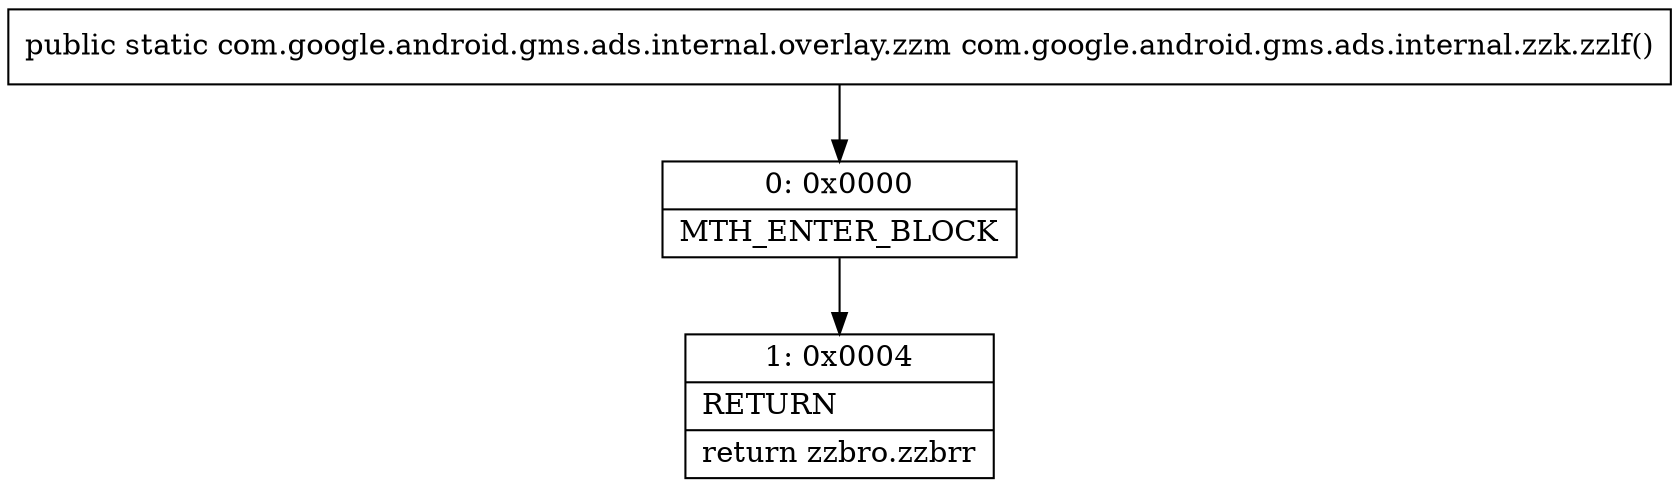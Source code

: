 digraph "CFG forcom.google.android.gms.ads.internal.zzk.zzlf()Lcom\/google\/android\/gms\/ads\/internal\/overlay\/zzm;" {
Node_0 [shape=record,label="{0\:\ 0x0000|MTH_ENTER_BLOCK\l}"];
Node_1 [shape=record,label="{1\:\ 0x0004|RETURN\l|return zzbro.zzbrr\l}"];
MethodNode[shape=record,label="{public static com.google.android.gms.ads.internal.overlay.zzm com.google.android.gms.ads.internal.zzk.zzlf() }"];
MethodNode -> Node_0;
Node_0 -> Node_1;
}

